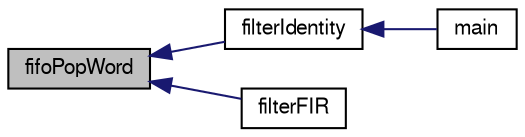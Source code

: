 digraph "fifoPopWord"
{
  edge [fontname="FreeSans",fontsize="10",labelfontname="FreeSans",labelfontsize="10"];
  node [fontname="FreeSans",fontsize="10",shape=record];
  rankdir="LR";
  Node1 [label="fifoPopWord",height=0.2,width=0.4,color="black", fillcolor="grey75", style="filled" fontcolor="black"];
  Node1 -> Node2 [dir="back",color="midnightblue",fontsize="10",style="solid",fontname="FreeSans"];
  Node2 [label="filterIdentity",height=0.2,width=0.4,color="black", fillcolor="white", style="filled",URL="$group__filter.html#gad3f80b5475f92cf0c0948e98c453e20e",tooltip="a simple filter that routes the input directly to the output"];
  Node2 -> Node3 [dir="back",color="midnightblue",fontsize="10",style="solid",fontname="FreeSans"];
  Node3 [label="main",height=0.2,width=0.4,color="black", fillcolor="white", style="filled",URL="$_m_d_v___p_r_8c.html#a840291bc02cba5474a4cb46a9b9566fe",tooltip="state of decimation unit"];
  Node1 -> Node4 [dir="back",color="midnightblue",fontsize="10",style="solid",fontname="FreeSans"];
  Node4 [label="filterFIR",height=0.2,width=0.4,color="black", fillcolor="white", style="filled",URL="$group__filter.html#ga7d1f92a40ee35909424392a669e417e7",tooltip="filters values using a FIR-filter"];
}
